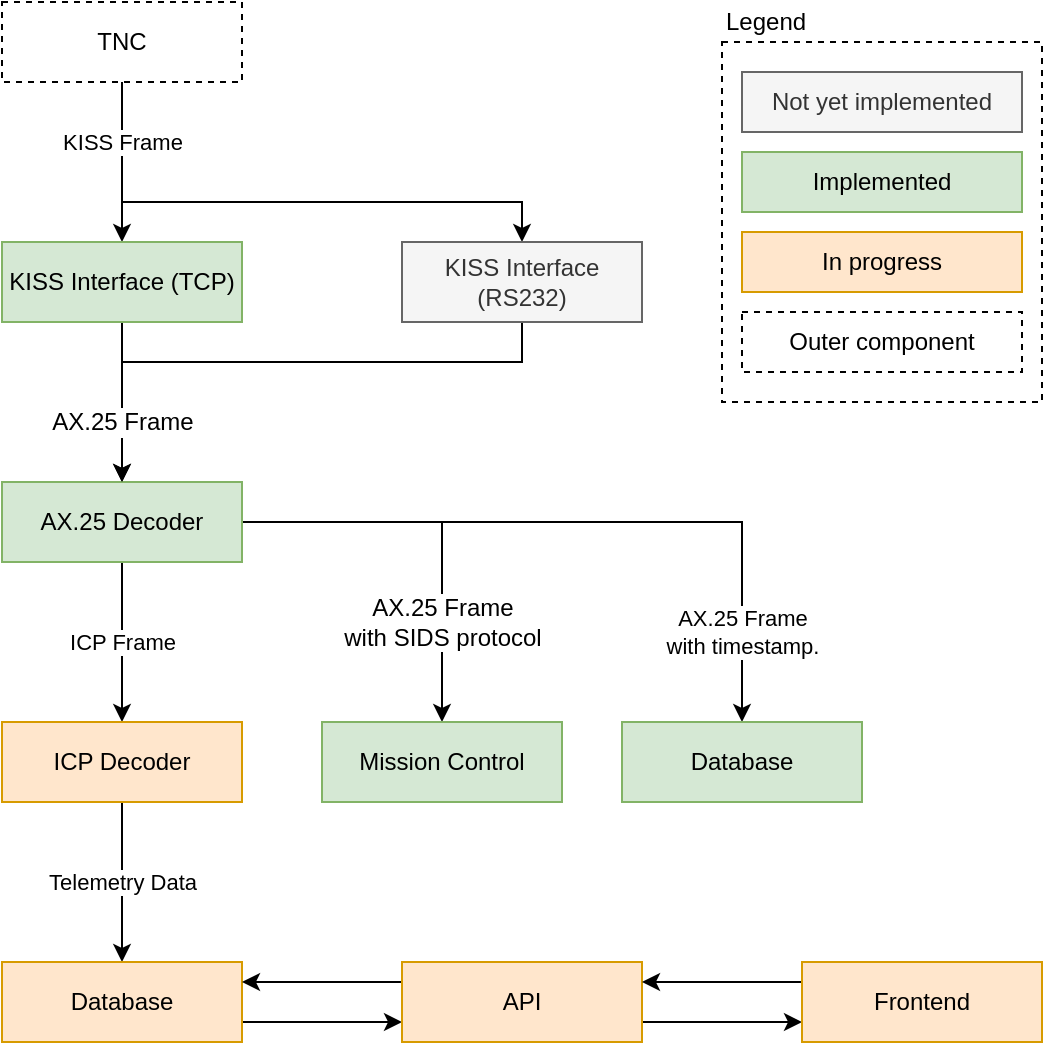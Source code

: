 <mxfile version="12.3.2" type="device" pages="3"><diagram id="upynwrqtUU4IqvPV7B7y" name="Page-1"><mxGraphModel dx="2062" dy="1182" grid="1" gridSize="10" guides="1" tooltips="1" connect="1" arrows="1" fold="1" page="1" pageScale="1" pageWidth="850" pageHeight="1100" math="0" shadow="0"><root><mxCell id="0"/><mxCell id="1" parent="0"/><mxCell id="DJDqklkBuW6XPj0T5VGV-36" value="" style="rounded=0;whiteSpace=wrap;html=1;fillColor=none;dashed=1;" parent="1" vertex="1"><mxGeometry x="400" y="60" width="160" height="180" as="geometry"/></mxCell><mxCell id="DJDqklkBuW6XPj0T5VGV-11" value="" style="edgeStyle=orthogonalEdgeStyle;rounded=0;orthogonalLoop=1;jettySize=auto;html=1;" parent="1" source="DJDqklkBuW6XPj0T5VGV-4" target="DJDqklkBuW6XPj0T5VGV-10" edge="1"><mxGeometry relative="1" as="geometry"/></mxCell><mxCell id="DJDqklkBuW6XPj0T5VGV-21" value="KISS Frame" style="edgeStyle=orthogonalEdgeStyle;rounded=0;orthogonalLoop=1;jettySize=auto;html=1;entryX=0.5;entryY=0;entryDx=0;entryDy=0;" parent="1" source="DJDqklkBuW6XPj0T5VGV-4" target="DJDqklkBuW6XPj0T5VGV-18" edge="1"><mxGeometry x="-0.786" relative="1" as="geometry"><Array as="points"><mxPoint x="100" y="140"/><mxPoint x="300" y="140"/></Array><mxPoint as="offset"/></mxGeometry></mxCell><mxCell id="DJDqklkBuW6XPj0T5VGV-4" value="TNC" style="rounded=0;whiteSpace=wrap;html=1;dashed=1;" parent="1" vertex="1"><mxGeometry x="40" y="40" width="120" height="40" as="geometry"/></mxCell><mxCell id="DJDqklkBuW6XPj0T5VGV-13" value="" style="edgeStyle=orthogonalEdgeStyle;rounded=0;orthogonalLoop=1;jettySize=auto;html=1;" parent="1" source="DJDqklkBuW6XPj0T5VGV-10" target="DJDqklkBuW6XPj0T5VGV-12" edge="1"><mxGeometry relative="1" as="geometry"/></mxCell><mxCell id="DJDqklkBuW6XPj0T5VGV-10" value="KISS Interface (TCP)" style="rounded=0;whiteSpace=wrap;html=1;fillColor=#d5e8d4;strokeColor=#82b366;" parent="1" vertex="1"><mxGeometry x="40" y="160" width="120" height="40" as="geometry"/></mxCell><mxCell id="DJDqklkBuW6XPj0T5VGV-15" value="ICP Frame" style="edgeStyle=orthogonalEdgeStyle;rounded=0;orthogonalLoop=1;jettySize=auto;html=1;" parent="1" source="DJDqklkBuW6XPj0T5VGV-12" target="DJDqklkBuW6XPj0T5VGV-14" edge="1"><mxGeometry relative="1" as="geometry"/></mxCell><mxCell id="DJDqklkBuW6XPj0T5VGV-20" value="" style="edgeStyle=orthogonalEdgeStyle;rounded=0;orthogonalLoop=1;jettySize=auto;html=1;" parent="1" source="DJDqklkBuW6XPj0T5VGV-12" target="DJDqklkBuW6XPj0T5VGV-19" edge="1"><mxGeometry relative="1" as="geometry"/></mxCell><mxCell id="DJDqklkBuW6XPj0T5VGV-25" value="AX.25 Frame &lt;br&gt;with SIDS protocol" style="text;html=1;resizable=0;points=[];align=center;verticalAlign=middle;labelBackgroundColor=#ffffff;" parent="DJDqklkBuW6XPj0T5VGV-20" vertex="1" connectable="0"><mxGeometry x="-0.325" relative="1" as="geometry"><mxPoint x="32" y="50" as="offset"/></mxGeometry></mxCell><mxCell id="DJDqklkBuW6XPj0T5VGV-30" value="AX.25 Frame &lt;br&gt;with timestamp." style="edgeStyle=orthogonalEdgeStyle;rounded=0;orthogonalLoop=1;jettySize=auto;html=1;entryX=0.5;entryY=0;entryDx=0;entryDy=0;" parent="1" source="DJDqklkBuW6XPj0T5VGV-12" target="DJDqklkBuW6XPj0T5VGV-31" edge="1"><mxGeometry x="0.744" relative="1" as="geometry"><mxPoint x="450" y="400" as="targetPoint"/><Array as="points"><mxPoint x="410" y="300"/></Array><mxPoint as="offset"/></mxGeometry></mxCell><mxCell id="DJDqklkBuW6XPj0T5VGV-12" value="AX.25 Decoder" style="rounded=0;whiteSpace=wrap;html=1;fillColor=#d5e8d4;strokeColor=#82b366;" parent="1" vertex="1"><mxGeometry x="40" y="280" width="120" height="40" as="geometry"/></mxCell><mxCell id="DJDqklkBuW6XPj0T5VGV-19" value="Mission Control" style="rounded=0;whiteSpace=wrap;html=1;fillColor=#d5e8d4;strokeColor=#82b366;" parent="1" vertex="1"><mxGeometry x="200" y="400" width="120" height="40" as="geometry"/></mxCell><mxCell id="DJDqklkBuW6XPj0T5VGV-17" value="Telemetry Data" style="edgeStyle=orthogonalEdgeStyle;rounded=0;orthogonalLoop=1;jettySize=auto;html=1;" parent="1" source="DJDqklkBuW6XPj0T5VGV-14" target="DJDqklkBuW6XPj0T5VGV-16" edge="1"><mxGeometry relative="1" as="geometry"/></mxCell><mxCell id="DJDqklkBuW6XPj0T5VGV-14" value="ICP Decoder" style="rounded=0;whiteSpace=wrap;html=1;fillColor=#ffe6cc;strokeColor=#d79b00;" parent="1" vertex="1"><mxGeometry x="40" y="400" width="120" height="40" as="geometry"/></mxCell><mxCell id="DJDqklkBuW6XPj0T5VGV-40" style="edgeStyle=orthogonalEdgeStyle;rounded=0;orthogonalLoop=1;jettySize=auto;html=1;entryX=0;entryY=0.75;entryDx=0;entryDy=0;exitX=1;exitY=0.75;exitDx=0;exitDy=0;" parent="1" source="DJDqklkBuW6XPj0T5VGV-16" target="DJDqklkBuW6XPj0T5VGV-38" edge="1"><mxGeometry relative="1" as="geometry"/></mxCell><mxCell id="DJDqklkBuW6XPj0T5VGV-16" value="Database" style="rounded=0;whiteSpace=wrap;html=1;fillColor=#ffe6cc;strokeColor=#d79b00;" parent="1" vertex="1"><mxGeometry x="40" y="520" width="120" height="40" as="geometry"/></mxCell><mxCell id="DJDqklkBuW6XPj0T5VGV-22" style="edgeStyle=orthogonalEdgeStyle;rounded=0;orthogonalLoop=1;jettySize=auto;html=1;entryX=0.5;entryY=0;entryDx=0;entryDy=0;" parent="1" source="DJDqklkBuW6XPj0T5VGV-18" target="DJDqklkBuW6XPj0T5VGV-12" edge="1"><mxGeometry relative="1" as="geometry"><Array as="points"><mxPoint x="300" y="220"/><mxPoint x="100" y="220"/></Array></mxGeometry></mxCell><mxCell id="DJDqklkBuW6XPj0T5VGV-24" value="AX.25 Frame" style="text;html=1;resizable=0;points=[];align=center;verticalAlign=middle;labelBackgroundColor=#ffffff;" parent="DJDqklkBuW6XPj0T5VGV-22" vertex="1" connectable="0"><mxGeometry x="0.071" y="5" relative="1" as="geometry"><mxPoint x="-70" y="25" as="offset"/></mxGeometry></mxCell><mxCell id="DJDqklkBuW6XPj0T5VGV-18" value="KISS Interface (RS232)" style="rounded=0;whiteSpace=wrap;html=1;fillColor=#f5f5f5;strokeColor=#666666;fontColor=#333333;" parent="1" vertex="1"><mxGeometry x="240" y="160" width="120" height="40" as="geometry"/></mxCell><mxCell id="DJDqklkBuW6XPj0T5VGV-26" value="Not yet implemented" style="rounded=0;whiteSpace=wrap;html=1;fillColor=#f5f5f5;strokeColor=#666666;fontColor=#333333;" parent="1" vertex="1"><mxGeometry x="410" y="75" width="140" height="30" as="geometry"/></mxCell><mxCell id="DJDqklkBuW6XPj0T5VGV-27" value="Implemented" style="rounded=0;whiteSpace=wrap;html=1;fillColor=#d5e8d4;strokeColor=#82b366;" parent="1" vertex="1"><mxGeometry x="410" y="115" width="140" height="30" as="geometry"/></mxCell><mxCell id="DJDqklkBuW6XPj0T5VGV-28" value="In progress" style="rounded=0;whiteSpace=wrap;html=1;fillColor=#ffe6cc;strokeColor=#d79b00;" parent="1" vertex="1"><mxGeometry x="410" y="155" width="140" height="30" as="geometry"/></mxCell><mxCell id="DJDqklkBuW6XPj0T5VGV-29" value="Outer component" style="rounded=0;whiteSpace=wrap;html=1;dashed=1;" parent="1" vertex="1"><mxGeometry x="410" y="195" width="140" height="30" as="geometry"/></mxCell><mxCell id="DJDqklkBuW6XPj0T5VGV-31" value="Database" style="rounded=0;whiteSpace=wrap;html=1;fillColor=#d5e8d4;strokeColor=#82b366;" parent="1" vertex="1"><mxGeometry x="350" y="400" width="120" height="40" as="geometry"/></mxCell><mxCell id="DJDqklkBuW6XPj0T5VGV-37" value="Legend" style="text;html=1;resizable=0;points=[];autosize=1;align=left;verticalAlign=top;spacingTop=-4;" parent="1" vertex="1"><mxGeometry x="400" y="40" width="60" height="20" as="geometry"/></mxCell><mxCell id="DJDqklkBuW6XPj0T5VGV-39" style="edgeStyle=orthogonalEdgeStyle;rounded=0;orthogonalLoop=1;jettySize=auto;html=1;entryX=1;entryY=0.25;entryDx=0;entryDy=0;exitX=0;exitY=0.25;exitDx=0;exitDy=0;" parent="1" source="DJDqklkBuW6XPj0T5VGV-38" target="DJDqklkBuW6XPj0T5VGV-16" edge="1"><mxGeometry relative="1" as="geometry"><Array as="points"><mxPoint x="230" y="530"/><mxPoint x="230" y="530"/></Array></mxGeometry></mxCell><mxCell id="DJDqklkBuW6XPj0T5VGV-49" style="edgeStyle=orthogonalEdgeStyle;rounded=0;orthogonalLoop=1;jettySize=auto;html=1;entryX=0;entryY=0.75;entryDx=0;entryDy=0;exitX=1;exitY=0.75;exitDx=0;exitDy=0;" parent="1" source="DJDqklkBuW6XPj0T5VGV-38" target="DJDqklkBuW6XPj0T5VGV-50" edge="1"><mxGeometry relative="1" as="geometry"><mxPoint x="440" y="540" as="targetPoint"/><Array as="points"/></mxGeometry></mxCell><mxCell id="DJDqklkBuW6XPj0T5VGV-38" value="API" style="rounded=0;whiteSpace=wrap;html=1;strokeColor=#d79b00;fillColor=#ffe6cc;" parent="1" vertex="1"><mxGeometry x="240" y="520" width="120" height="40" as="geometry"/></mxCell><mxCell id="DJDqklkBuW6XPj0T5VGV-51" style="edgeStyle=orthogonalEdgeStyle;rounded=0;orthogonalLoop=1;jettySize=auto;html=1;entryX=1;entryY=0.25;entryDx=0;entryDy=0;exitX=0;exitY=0.25;exitDx=0;exitDy=0;" parent="1" source="DJDqklkBuW6XPj0T5VGV-50" target="DJDqklkBuW6XPj0T5VGV-38" edge="1"><mxGeometry relative="1" as="geometry"/></mxCell><mxCell id="DJDqklkBuW6XPj0T5VGV-50" value="Frontend" style="rounded=0;whiteSpace=wrap;html=1;strokeColor=#d79b00;fillColor=#ffe6cc;" parent="1" vertex="1"><mxGeometry x="440" y="520" width="120" height="40" as="geometry"/></mxCell></root></mxGraphModel></diagram><diagram id="spXBIdpk22MLl0HCHsS9" name="Component Diagram"><mxGraphModel dx="1718" dy="985" grid="1" gridSize="10" guides="1" tooltips="1" connect="1" arrows="1" fold="1" page="1" pageScale="1" pageWidth="850" pageHeight="1100" math="0" shadow="0"><root><mxCell id="rTB7rtuLCxLa-3JhtDpX-0"/><mxCell id="rTB7rtuLCxLa-3JhtDpX-1" parent="rTB7rtuLCxLa-3JhtDpX-0"/><mxCell id="rTB7rtuLCxLa-3JhtDpX-11" style="edgeStyle=orthogonalEdgeStyle;rounded=0;orthogonalLoop=1;jettySize=auto;html=1;entryX=0.5;entryY=0;entryDx=0;entryDy=0;" edge="1" parent="rTB7rtuLCxLa-3JhtDpX-1" source="rTB7rtuLCxLa-3JhtDpX-2" target="rTB7rtuLCxLa-3JhtDpX-3"><mxGeometry relative="1" as="geometry"/></mxCell><mxCell id="rTB7rtuLCxLa-3JhtDpX-2" value="&lt;font style=&quot;font-size: 18px&quot;&gt;TNC&lt;/font&gt;" style="rounded=0;whiteSpace=wrap;html=1;fillColor=#f5f5f5;strokeColor=#666666;fontColor=#333333;" vertex="1" parent="rTB7rtuLCxLa-3JhtDpX-1"><mxGeometry x="100" y="40" width="120" height="40" as="geometry"/></mxCell><mxCell id="rTB7rtuLCxLa-3JhtDpX-6" value="" style="edgeStyle=orthogonalEdgeStyle;rounded=0;orthogonalLoop=1;jettySize=auto;html=1;" edge="1" parent="rTB7rtuLCxLa-3JhtDpX-1" source="rTB7rtuLCxLa-3JhtDpX-3" target="rTB7rtuLCxLa-3JhtDpX-5"><mxGeometry relative="1" as="geometry"/></mxCell><mxCell id="rTB7rtuLCxLa-3JhtDpX-3" value="&lt;font style=&quot;font-size: 18px&quot;&gt;TCPKISS&lt;/font&gt;" style="rounded=0;whiteSpace=wrap;html=1;fillColor=#dae8fc;strokeColor=#6c8ebf;" vertex="1" parent="rTB7rtuLCxLa-3JhtDpX-1"><mxGeometry x="100" y="160" width="120" height="40" as="geometry"/></mxCell><mxCell id="rTB7rtuLCxLa-3JhtDpX-8" value="" style="edgeStyle=orthogonalEdgeStyle;rounded=0;orthogonalLoop=1;jettySize=auto;html=1;" edge="1" parent="rTB7rtuLCxLa-3JhtDpX-1" source="rTB7rtuLCxLa-3JhtDpX-5" target="rTB7rtuLCxLa-3JhtDpX-7"><mxGeometry relative="1" as="geometry"/></mxCell><mxCell id="rTB7rtuLCxLa-3JhtDpX-10" value="" style="edgeStyle=orthogonalEdgeStyle;rounded=0;orthogonalLoop=1;jettySize=auto;html=1;" edge="1" parent="rTB7rtuLCxLa-3JhtDpX-1" source="rTB7rtuLCxLa-3JhtDpX-5" target="rTB7rtuLCxLa-3JhtDpX-9"><mxGeometry relative="1" as="geometry"/></mxCell><mxCell id="rTB7rtuLCxLa-3JhtDpX-5" value="&lt;span style=&quot;font-size: 18px&quot;&gt;AX LISTENER&lt;/span&gt;" style="rounded=0;whiteSpace=wrap;html=1;fillColor=#dae8fc;strokeColor=#6c8ebf;" vertex="1" parent="rTB7rtuLCxLa-3JhtDpX-1"><mxGeometry x="90" y="280" width="140" height="50" as="geometry"/></mxCell><mxCell id="rTB7rtuLCxLa-3JhtDpX-13" value="" style="edgeStyle=orthogonalEdgeStyle;rounded=0;orthogonalLoop=1;jettySize=auto;html=1;" edge="1" parent="rTB7rtuLCxLa-3JhtDpX-1" source="rTB7rtuLCxLa-3JhtDpX-9" target="rTB7rtuLCxLa-3JhtDpX-12"><mxGeometry relative="1" as="geometry"/></mxCell><mxCell id="rTB7rtuLCxLa-3JhtDpX-9" value="&lt;span style=&quot;font-size: 18px&quot;&gt;TELEMETRY DECODER&lt;/span&gt;" style="rounded=0;whiteSpace=wrap;html=1;fillColor=#dae8fc;strokeColor=#6c8ebf;" vertex="1" parent="rTB7rtuLCxLa-3JhtDpX-1"><mxGeometry x="170" y="410" width="140" height="60" as="geometry"/></mxCell><mxCell id="rTB7rtuLCxLa-3JhtDpX-15" value="" style="edgeStyle=orthogonalEdgeStyle;rounded=0;orthogonalLoop=1;jettySize=auto;html=1;entryX=0.5;entryY=0;entryDx=0;entryDy=0;" edge="1" parent="rTB7rtuLCxLa-3JhtDpX-1" source="rTB7rtuLCxLa-3JhtDpX-12" target="rTB7rtuLCxLa-3JhtDpX-16"><mxGeometry relative="1" as="geometry"><mxPoint x="427.5" y="520" as="targetPoint"/></mxGeometry></mxCell><mxCell id="ULBVlWWCcVQumwpbFCiJ-15" style="edgeStyle=orthogonalEdgeStyle;rounded=0;orthogonalLoop=1;jettySize=auto;html=1;entryX=0.5;entryY=1;entryDx=0;entryDy=0;endArrow=block;endFill=1;exitX=0.5;exitY=0;exitDx=0;exitDy=0;" edge="1" parent="rTB7rtuLCxLa-3JhtDpX-1" source="rTB7rtuLCxLa-3JhtDpX-12" target="ULBVlWWCcVQumwpbFCiJ-2"><mxGeometry relative="1" as="geometry"><Array as="points"><mxPoint x="428" y="330"/><mxPoint x="358" y="330"/></Array></mxGeometry></mxCell><mxCell id="rTB7rtuLCxLa-3JhtDpX-12" value="&lt;span style=&quot;font-size: 18px&quot;&gt;DATABASE INTERFACE&lt;/span&gt;" style="rounded=0;whiteSpace=wrap;html=1;fillColor=#dae8fc;strokeColor=#6c8ebf;" vertex="1" parent="rTB7rtuLCxLa-3JhtDpX-1"><mxGeometry x="357.5" y="410" width="140" height="60" as="geometry"/></mxCell><mxCell id="ULBVlWWCcVQumwpbFCiJ-13" value="" style="edgeStyle=orthogonalEdgeStyle;rounded=0;orthogonalLoop=1;jettySize=auto;html=1;endArrow=block;endFill=1;entryX=0;entryY=0.5;entryDx=0;entryDy=0;exitX=0.5;exitY=1;exitDx=0;exitDy=0;" edge="1" parent="rTB7rtuLCxLa-3JhtDpX-1" source="rTB7rtuLCxLa-3JhtDpX-7" target="ULBVlWWCcVQumwpbFCiJ-12"><mxGeometry relative="1" as="geometry"/></mxCell><mxCell id="rTB7rtuLCxLa-3JhtDpX-7" value="&lt;span style=&quot;font-size: 18px&quot;&gt;SIDS RELAY&lt;/span&gt;" style="rounded=0;whiteSpace=wrap;html=1;fillColor=#dae8fc;strokeColor=#6c8ebf;" vertex="1" parent="rTB7rtuLCxLa-3JhtDpX-1"><mxGeometry x="10" y="410" width="140" height="60" as="geometry"/></mxCell><mxCell id="ULBVlWWCcVQumwpbFCiJ-18" style="edgeStyle=orthogonalEdgeStyle;rounded=0;orthogonalLoop=1;jettySize=auto;html=1;entryX=0.5;entryY=1;entryDx=0;entryDy=0;endArrow=block;endFill=1;" edge="1" parent="rTB7rtuLCxLa-3JhtDpX-1" source="ULBVlWWCcVQumwpbFCiJ-12" target="ULBVlWWCcVQumwpbFCiJ-16"><mxGeometry relative="1" as="geometry"/></mxCell><mxCell id="ULBVlWWCcVQumwpbFCiJ-12" value="&lt;span style=&quot;font-size: 18px&quot;&gt;MCS&lt;br&gt;&lt;/span&gt;" style="rounded=0;whiteSpace=wrap;html=1;fillColor=#f5f5f5;strokeColor=#666666;fontColor=#333333;" vertex="1" parent="rTB7rtuLCxLa-3JhtDpX-1"><mxGeometry x="165" y="630" width="140" height="60" as="geometry"/></mxCell><mxCell id="rTB7rtuLCxLa-3JhtDpX-16" value="SQLITE 3" style="shape=datastore;whiteSpace=wrap;html=1;fillColor=#f5f5f5;strokeColor=#000000;fontColor=#000000;" vertex="1" parent="rTB7rtuLCxLa-3JhtDpX-1"><mxGeometry x="397.5" y="510" width="60" height="80" as="geometry"/></mxCell><mxCell id="ULBVlWWCcVQumwpbFCiJ-3" style="edgeStyle=orthogonalEdgeStyle;rounded=0;orthogonalLoop=1;jettySize=auto;html=1;entryX=0.5;entryY=0;entryDx=0;entryDy=0;endArrow=none;endFill=0;" edge="1" parent="rTB7rtuLCxLa-3JhtDpX-1" source="ULBVlWWCcVQumwpbFCiJ-0" target="ULBVlWWCcVQumwpbFCiJ-2"><mxGeometry relative="1" as="geometry"/></mxCell><mxCell id="ULBVlWWCcVQumwpbFCiJ-0" value="&lt;span style=&quot;font-size: 18px&quot;&gt;FLASK&lt;/span&gt;" style="rounded=0;whiteSpace=wrap;html=1;fillColor=#dae8fc;strokeColor=#6c8ebf;" vertex="1" parent="rTB7rtuLCxLa-3JhtDpX-1"><mxGeometry x="305" y="105" width="105" height="40" as="geometry"/></mxCell><mxCell id="ULBVlWWCcVQumwpbFCiJ-4" style="edgeStyle=orthogonalEdgeStyle;rounded=0;orthogonalLoop=1;jettySize=auto;html=1;entryX=1;entryY=0.5;entryDx=0;entryDy=0;endArrow=none;endFill=0;" edge="1" parent="rTB7rtuLCxLa-3JhtDpX-1" source="ULBVlWWCcVQumwpbFCiJ-1" target="ULBVlWWCcVQumwpbFCiJ-0"><mxGeometry relative="1" as="geometry"/></mxCell><mxCell id="ULBVlWWCcVQumwpbFCiJ-5" value="" style="edgeStyle=orthogonalEdgeStyle;rounded=0;orthogonalLoop=1;jettySize=auto;html=1;endArrow=none;endFill=0;" edge="1" parent="rTB7rtuLCxLa-3JhtDpX-1" source="ULBVlWWCcVQumwpbFCiJ-1" target="ULBVlWWCcVQumwpbFCiJ-0"><mxGeometry relative="1" as="geometry"/></mxCell><mxCell id="ULBVlWWCcVQumwpbFCiJ-7" style="edgeStyle=orthogonalEdgeStyle;rounded=0;orthogonalLoop=1;jettySize=auto;html=1;entryX=0.5;entryY=0;entryDx=0;entryDy=0;endArrow=block;endFill=1;" edge="1" parent="rTB7rtuLCxLa-3JhtDpX-1" source="ULBVlWWCcVQumwpbFCiJ-1" target="ULBVlWWCcVQumwpbFCiJ-6"><mxGeometry relative="1" as="geometry"/></mxCell><mxCell id="ULBVlWWCcVQumwpbFCiJ-1" value="&lt;font style=&quot;font-size: 18px&quot;&gt;STATIC FRONTEND&lt;/font&gt;" style="rounded=0;whiteSpace=wrap;html=1;fillColor=#dae8fc;strokeColor=#6c8ebf;" vertex="1" parent="rTB7rtuLCxLa-3JhtDpX-1"><mxGeometry x="465" y="100" width="140" height="50" as="geometry"/></mxCell><mxCell id="ULBVlWWCcVQumwpbFCiJ-10" style="edgeStyle=orthogonalEdgeStyle;rounded=0;orthogonalLoop=1;jettySize=auto;html=1;entryX=0;entryY=0.75;entryDx=0;entryDy=0;endArrow=block;endFill=1;exitX=1;exitY=0.75;exitDx=0;exitDy=0;" edge="1" parent="rTB7rtuLCxLa-3JhtDpX-1" source="ULBVlWWCcVQumwpbFCiJ-2" target="ULBVlWWCcVQumwpbFCiJ-6"><mxGeometry relative="1" as="geometry"/></mxCell><mxCell id="ULBVlWWCcVQumwpbFCiJ-14" style="edgeStyle=orthogonalEdgeStyle;rounded=0;orthogonalLoop=1;jettySize=auto;html=1;entryX=0.25;entryY=0;entryDx=0;entryDy=0;endArrow=block;endFill=1;dashed=1;exitX=0.25;exitY=1;exitDx=0;exitDy=0;" edge="1" parent="rTB7rtuLCxLa-3JhtDpX-1" source="ULBVlWWCcVQumwpbFCiJ-2" target="rTB7rtuLCxLa-3JhtDpX-12"><mxGeometry relative="1" as="geometry"><Array as="points"><mxPoint x="329" y="360"/><mxPoint x="392" y="360"/></Array></mxGeometry></mxCell><mxCell id="ULBVlWWCcVQumwpbFCiJ-17" style="edgeStyle=orthogonalEdgeStyle;rounded=0;orthogonalLoop=1;jettySize=auto;html=1;entryX=0.5;entryY=0;entryDx=0;entryDy=0;dashed=1;endArrow=block;endFill=1;" edge="1" parent="rTB7rtuLCxLa-3JhtDpX-1" source="ULBVlWWCcVQumwpbFCiJ-2" target="ULBVlWWCcVQumwpbFCiJ-16"><mxGeometry relative="1" as="geometry"><Array as="points"><mxPoint x="390" y="310"/><mxPoint x="575" y="310"/></Array></mxGeometry></mxCell><mxCell id="ULBVlWWCcVQumwpbFCiJ-2" value="&lt;font style=&quot;font-size: 18px&quot;&gt;API&lt;/font&gt;" style="rounded=0;whiteSpace=wrap;html=1;fillColor=#dae8fc;strokeColor=#6c8ebf;" vertex="1" parent="rTB7rtuLCxLa-3JhtDpX-1"><mxGeometry x="300" y="200" width="115" height="50" as="geometry"/></mxCell><mxCell id="ULBVlWWCcVQumwpbFCiJ-8" style="edgeStyle=orthogonalEdgeStyle;rounded=0;orthogonalLoop=1;jettySize=auto;html=1;entryX=1;entryY=0.25;entryDx=0;entryDy=0;endArrow=block;endFill=1;exitX=0;exitY=0.25;exitDx=0;exitDy=0;dashed=1;" edge="1" parent="rTB7rtuLCxLa-3JhtDpX-1" source="ULBVlWWCcVQumwpbFCiJ-6" target="ULBVlWWCcVQumwpbFCiJ-2"><mxGeometry relative="1" as="geometry"/></mxCell><mxCell id="ULBVlWWCcVQumwpbFCiJ-6" value="&lt;font style=&quot;font-size: 18px&quot;&gt;BROWSER&lt;/font&gt;" style="rounded=0;whiteSpace=wrap;html=1;fillColor=#f5f5f5;strokeColor=#666666;fontColor=#333333;" vertex="1" parent="rTB7rtuLCxLa-3JhtDpX-1"><mxGeometry x="465" y="200" width="140" height="50" as="geometry"/></mxCell><mxCell id="ULBVlWWCcVQumwpbFCiJ-16" value="&lt;span style=&quot;font-size: 18px&quot;&gt;CONF&lt;br&gt;UPDATER&lt;br&gt;&lt;/span&gt;" style="rounded=0;whiteSpace=wrap;html=1;fillColor=#dae8fc;strokeColor=#6c8ebf;" vertex="1" parent="rTB7rtuLCxLa-3JhtDpX-1"><mxGeometry x="520" y="410" width="110" height="60" as="geometry"/></mxCell></root></mxGraphModel></diagram><diagram id="LH4y_r-lxSJlBFLn0G12" name="Page-3"><mxGraphModel dx="2062" dy="1182" grid="1" gridSize="10" guides="1" tooltips="1" connect="1" arrows="1" fold="1" page="1" pageScale="1" pageWidth="850" pageHeight="1100" math="0" shadow="0"><root><mxCell id="2-JV_tT6_u-CFrUkaBvn-0"/><mxCell id="2-JV_tT6_u-CFrUkaBvn-1" parent="2-JV_tT6_u-CFrUkaBvn-0"/><mxCell id="2-JV_tT6_u-CFrUkaBvn-2" value="" style="rounded=0;whiteSpace=wrap;html=1;fillColor=none;dashed=1;strokeColor=#3333FF;" vertex="1" parent="2-JV_tT6_u-CFrUkaBvn-1"><mxGeometry x="20" y="400" width="890" height="360" as="geometry"/></mxCell><mxCell id="2-JV_tT6_u-CFrUkaBvn-3" value="" style="rounded=0;whiteSpace=wrap;html=1;fillColor=none;dashed=1;strokeColor=#208523;" vertex="1" parent="2-JV_tT6_u-CFrUkaBvn-1"><mxGeometry x="440" y="505" width="450" height="235" as="geometry"/></mxCell><mxCell id="2-JV_tT6_u-CFrUkaBvn-4" style="edgeStyle=orthogonalEdgeStyle;rounded=0;orthogonalLoop=1;jettySize=auto;html=1;dashed=1;entryX=0.5;entryY=0;entryDx=0;entryDy=0;" edge="1" parent="2-JV_tT6_u-CFrUkaBvn-1" source="2-JV_tT6_u-CFrUkaBvn-6" target="2-JV_tT6_u-CFrUkaBvn-11"><mxGeometry relative="1" as="geometry"><mxPoint x="255" y="320" as="targetPoint"/></mxGeometry></mxCell><mxCell id="2-JV_tT6_u-CFrUkaBvn-5" value="Radio Signal&lt;br&gt;437.505MHz&lt;br&gt;(AX.25 frame)" style="text;html=1;resizable=0;points=[];align=center;verticalAlign=middle;labelBackgroundColor=#ffffff;" vertex="1" connectable="0" parent="2-JV_tT6_u-CFrUkaBvn-4"><mxGeometry x="-0.171" y="1" relative="1" as="geometry"><mxPoint as="offset"/></mxGeometry></mxCell><mxCell id="2-JV_tT6_u-CFrUkaBvn-6" value="ESTCube-2" style="rounded=0;whiteSpace=wrap;html=1;" vertex="1" parent="2-JV_tT6_u-CFrUkaBvn-1"><mxGeometry x="200" y="90" width="110" height="30" as="geometry"/></mxCell><mxCell id="2-JV_tT6_u-CFrUkaBvn-7" style="edgeStyle=elbowEdgeStyle;rounded=0;orthogonalLoop=1;jettySize=auto;html=1;entryX=0;entryY=0.5;entryDx=0;entryDy=0;elbow=vertical;shadow=0;comic=0;fillColor=#f8cecc;strokeColor=#000000;" edge="1" parent="2-JV_tT6_u-CFrUkaBvn-1" source="2-JV_tT6_u-CFrUkaBvn-11" target="2-JV_tT6_u-CFrUkaBvn-14"><mxGeometry relative="1" as="geometry"><mxPoint x="390" y="335" as="targetPoint"/></mxGeometry></mxCell><mxCell id="2-JV_tT6_u-CFrUkaBvn-8" value="Analog signal" style="text;html=1;resizable=0;points=[];align=center;verticalAlign=middle;labelBackgroundColor=#ffffff;" vertex="1" connectable="0" parent="2-JV_tT6_u-CFrUkaBvn-7"><mxGeometry x="-0.2" relative="1" as="geometry"><mxPoint x="13" as="offset"/></mxGeometry></mxCell><mxCell id="2-JV_tT6_u-CFrUkaBvn-9" style="edgeStyle=orthogonalEdgeStyle;rounded=0;jumpStyle=gap;orthogonalLoop=1;jettySize=auto;html=1;entryX=0.479;entryY=0.004;entryDx=0;entryDy=0;entryPerimeter=0;strokeColor=#000000;fontFamily=Helvetica;fontSize=14;" edge="1" parent="2-JV_tT6_u-CFrUkaBvn-1" source="2-JV_tT6_u-CFrUkaBvn-11" target="2-JV_tT6_u-CFrUkaBvn-41"><mxGeometry relative="1" as="geometry"/></mxCell><mxCell id="2-JV_tT6_u-CFrUkaBvn-10" value="Analog signal" style="text;html=1;resizable=0;points=[];align=center;verticalAlign=middle;labelBackgroundColor=#ffffff;fontSize=14;fontFamily=Helvetica;" vertex="1" connectable="0" parent="2-JV_tT6_u-CFrUkaBvn-9"><mxGeometry x="0.219" y="-1" relative="1" as="geometry"><mxPoint x="3.5" y="-5.5" as="offset"/></mxGeometry></mxCell><mxCell id="2-JV_tT6_u-CFrUkaBvn-11" value="Radio Receiver" style="rounded=0;whiteSpace=wrap;html=1;" vertex="1" parent="2-JV_tT6_u-CFrUkaBvn-1"><mxGeometry x="195" y="320" width="120" height="30" as="geometry"/></mxCell><mxCell id="2-JV_tT6_u-CFrUkaBvn-12" style="edgeStyle=orthogonalEdgeStyle;rounded=0;orthogonalLoop=1;jettySize=auto;html=1;fillColor=#ffe6cc;strokeColor=#000000;" edge="1" parent="2-JV_tT6_u-CFrUkaBvn-1" source="2-JV_tT6_u-CFrUkaBvn-14" target="2-JV_tT6_u-CFrUkaBvn-43"><mxGeometry relative="1" as="geometry"/></mxCell><mxCell id="2-JV_tT6_u-CFrUkaBvn-13" value="KISS through RS232" style="text;html=1;resizable=0;points=[];align=center;verticalAlign=middle;labelBackgroundColor=#ffffff;direction=south;" vertex="1" connectable="0" parent="2-JV_tT6_u-CFrUkaBvn-12"><mxGeometry x="-0.3" y="-2" relative="1" as="geometry"><mxPoint x="2" y="7" as="offset"/></mxGeometry></mxCell><mxCell id="2-JV_tT6_u-CFrUkaBvn-14" value="HW TNC" style="rounded=0;whiteSpace=wrap;html=1;" vertex="1" parent="2-JV_tT6_u-CFrUkaBvn-1"><mxGeometry x="760" y="320" width="120" height="30" as="geometry"/></mxCell><mxCell id="2-JV_tT6_u-CFrUkaBvn-15" value="AGW" style="edgeStyle=orthogonalEdgeStyle;rounded=0;orthogonalLoop=1;jettySize=auto;html=1;strokeColor=#557096;" edge="1" parent="2-JV_tT6_u-CFrUkaBvn-1" source="2-JV_tT6_u-CFrUkaBvn-17" target="2-JV_tT6_u-CFrUkaBvn-22"><mxGeometry relative="1" as="geometry"><Array as="points"><mxPoint x="650" y="470"/><mxPoint x="650" y="470"/></Array></mxGeometry></mxCell><mxCell id="2-JV_tT6_u-CFrUkaBvn-16" value="KISS Frame" style="edgeStyle=orthogonalEdgeStyle;rounded=0;orthogonalLoop=1;jettySize=auto;html=1;entryX=0.082;entryY=0.002;entryDx=0;entryDy=0;entryPerimeter=0;fillColor=#f8cecc;strokeColor=#BD4B00;" edge="1" parent="2-JV_tT6_u-CFrUkaBvn-1" source="2-JV_tT6_u-CFrUkaBvn-17" target="2-JV_tT6_u-CFrUkaBvn-48"><mxGeometry x="0.064" relative="1" as="geometry"><Array as="points"><mxPoint x="690" y="480"/><mxPoint x="770" y="480"/></Array><mxPoint as="offset"/></mxGeometry></mxCell><mxCell id="2-JV_tT6_u-CFrUkaBvn-17" value="TCP/IP" style="rounded=0;whiteSpace=wrap;html=1;" vertex="1" parent="2-JV_tT6_u-CFrUkaBvn-1"><mxGeometry x="590" y="400" width="120" height="30" as="geometry"/></mxCell><mxCell id="2-JV_tT6_u-CFrUkaBvn-18" value="" style="edgeStyle=orthogonalEdgeStyle;rounded=0;orthogonalLoop=1;jettySize=auto;html=1;" edge="1" parent="2-JV_tT6_u-CFrUkaBvn-1" source="2-JV_tT6_u-CFrUkaBvn-22" target="2-JV_tT6_u-CFrUkaBvn-25"><mxGeometry relative="1" as="geometry"><Array as="points"><mxPoint x="650" y="570"/><mxPoint x="760" y="570"/></Array></mxGeometry></mxCell><mxCell id="2-JV_tT6_u-CFrUkaBvn-19" value="AX.25 Frame" style="text;html=1;resizable=0;points=[];align=center;verticalAlign=middle;labelBackgroundColor=#ffffff;" vertex="1" connectable="0" parent="2-JV_tT6_u-CFrUkaBvn-18"><mxGeometry x="-0.218" y="-4" relative="1" as="geometry"><mxPoint x="18.5" y="76" as="offset"/></mxGeometry></mxCell><mxCell id="2-JV_tT6_u-CFrUkaBvn-20" style="edgeStyle=orthogonalEdgeStyle;rounded=0;orthogonalLoop=1;jettySize=auto;html=1;strokeColor=#000000;" edge="1" parent="2-JV_tT6_u-CFrUkaBvn-1" source="2-JV_tT6_u-CFrUkaBvn-22" target="2-JV_tT6_u-CFrUkaBvn-33"><mxGeometry relative="1" as="geometry"/></mxCell><mxCell id="2-JV_tT6_u-CFrUkaBvn-21" value="AX.25 Frame" style="text;html=1;resizable=0;points=[];align=center;verticalAlign=middle;labelBackgroundColor=#ffffff;" vertex="1" connectable="0" parent="2-JV_tT6_u-CFrUkaBvn-20"><mxGeometry x="0.037" y="23" relative="1" as="geometry"><mxPoint x="-9.5" y="-8" as="offset"/></mxGeometry></mxCell><mxCell id="2-JV_tT6_u-CFrUkaBvn-22" value="AGW Decoder" style="rounded=0;whiteSpace=wrap;html=1;" vertex="1" parent="2-JV_tT6_u-CFrUkaBvn-1"><mxGeometry x="590" y="520" width="120" height="30" as="geometry"/></mxCell><mxCell id="2-JV_tT6_u-CFrUkaBvn-23" value="" style="edgeStyle=orthogonalEdgeStyle;rounded=0;orthogonalLoop=1;jettySize=auto;html=1;" edge="1" parent="2-JV_tT6_u-CFrUkaBvn-1" source="2-JV_tT6_u-CFrUkaBvn-25" target="2-JV_tT6_u-CFrUkaBvn-28"><mxGeometry relative="1" as="geometry"><Array as="points"><mxPoint x="800" y="855"/></Array></mxGeometry></mxCell><mxCell id="2-JV_tT6_u-CFrUkaBvn-24" value="AX.25 Frame&lt;br&gt;with SIDS" style="text;html=1;resizable=0;points=[];align=center;verticalAlign=middle;labelBackgroundColor=#ffffff;" vertex="1" connectable="0" parent="2-JV_tT6_u-CFrUkaBvn-23"><mxGeometry x="-0.691" y="-2" relative="1" as="geometry"><mxPoint x="-98" y="52.5" as="offset"/></mxGeometry></mxCell><mxCell id="2-JV_tT6_u-CFrUkaBvn-25" value="Data Relay" style="rounded=0;whiteSpace=wrap;html=1;" vertex="1" parent="2-JV_tT6_u-CFrUkaBvn-1"><mxGeometry x="740" y="700" width="120" height="30" as="geometry"/></mxCell><mxCell id="2-JV_tT6_u-CFrUkaBvn-26" style="edgeStyle=orthogonalEdgeStyle;rounded=0;orthogonalLoop=1;jettySize=auto;html=1;entryX=0.5;entryY=1;entryDx=0;entryDy=0;" edge="1" parent="2-JV_tT6_u-CFrUkaBvn-1" target="2-JV_tT6_u-CFrUkaBvn-31"><mxGeometry relative="1" as="geometry"><Array as="points"><mxPoint x="510" y="773"/></Array><mxPoint x="509.353" y="828.882" as="sourcePoint"/></mxGeometry></mxCell><mxCell id="2-JV_tT6_u-CFrUkaBvn-27" value="Data Structure&lt;br&gt;Configuration File" style="text;html=1;resizable=0;points=[];align=center;verticalAlign=middle;labelBackgroundColor=#ffffff;" vertex="1" connectable="0" parent="2-JV_tT6_u-CFrUkaBvn-26"><mxGeometry x="0.114" y="-2" relative="1" as="geometry"><mxPoint x="-2" y="24.5" as="offset"/></mxGeometry></mxCell><mxCell id="2-JV_tT6_u-CFrUkaBvn-28" value="Mission Control" style="rounded=0;whiteSpace=wrap;html=1;" vertex="1" parent="2-JV_tT6_u-CFrUkaBvn-1"><mxGeometry x="415" y="830" width="175" height="50" as="geometry"/></mxCell><mxCell id="2-JV_tT6_u-CFrUkaBvn-29" style="edgeStyle=orthogonalEdgeStyle;rounded=0;orthogonalLoop=1;jettySize=auto;html=1;entryX=0.5;entryY=1;entryDx=0;entryDy=0;exitX=0;exitY=0.5;exitDx=0;exitDy=0;" edge="1" parent="2-JV_tT6_u-CFrUkaBvn-1" source="2-JV_tT6_u-CFrUkaBvn-31" target="2-JV_tT6_u-CFrUkaBvn-35"><mxGeometry relative="1" as="geometry"><Array as="points"><mxPoint x="120" y="698"/></Array></mxGeometry></mxCell><mxCell id="2-JV_tT6_u-CFrUkaBvn-30" value="Store decoded data" style="text;html=1;resizable=0;points=[];align=center;verticalAlign=middle;labelBackgroundColor=#ffffff;" vertex="1" connectable="0" parent="2-JV_tT6_u-CFrUkaBvn-29"><mxGeometry x="-0.189" y="-1" relative="1" as="geometry"><mxPoint x="-88.5" y="1" as="offset"/></mxGeometry></mxCell><mxCell id="2-JV_tT6_u-CFrUkaBvn-31" value="ICP Decoder" style="rounded=0;whiteSpace=wrap;html=1;" vertex="1" parent="2-JV_tT6_u-CFrUkaBvn-1"><mxGeometry x="455" y="680" width="108" height="35" as="geometry"/></mxCell><mxCell id="2-JV_tT6_u-CFrUkaBvn-32" value="ICP Frame" style="edgeStyle=orthogonalEdgeStyle;rounded=0;jumpStyle=gap;orthogonalLoop=1;jettySize=auto;html=1;entryX=0.5;entryY=0;entryDx=0;entryDy=0;strokeColor=#000000;" edge="1" parent="2-JV_tT6_u-CFrUkaBvn-1" source="2-JV_tT6_u-CFrUkaBvn-33" target="2-JV_tT6_u-CFrUkaBvn-31"><mxGeometry relative="1" as="geometry"/></mxCell><mxCell id="2-JV_tT6_u-CFrUkaBvn-33" value="AX.25 Decoder" style="rounded=0;whiteSpace=wrap;html=1;" vertex="1" parent="2-JV_tT6_u-CFrUkaBvn-1"><mxGeometry x="455" y="592.5" width="108" height="35" as="geometry"/></mxCell><mxCell id="2-JV_tT6_u-CFrUkaBvn-34" value="Pull data" style="edgeStyle=orthogonalEdgeStyle;rounded=0;orthogonalLoop=1;jettySize=auto;html=1;entryX=0.5;entryY=1;entryDx=0;entryDy=0;" edge="1" parent="2-JV_tT6_u-CFrUkaBvn-1" source="2-JV_tT6_u-CFrUkaBvn-35" target="2-JV_tT6_u-CFrUkaBvn-36"><mxGeometry x="0.005" relative="1" as="geometry"><Array as="points"/><mxPoint as="offset"/></mxGeometry></mxCell><mxCell id="2-JV_tT6_u-CFrUkaBvn-35" value="Database" style="shape=datastore;whiteSpace=wrap;html=1;" vertex="1" parent="2-JV_tT6_u-CFrUkaBvn-1"><mxGeometry x="90" y="550" width="60" height="60" as="geometry"/></mxCell><mxCell id="2-JV_tT6_u-CFrUkaBvn-36" value="React Frontend" style="rounded=0;whiteSpace=wrap;html=1;fillColor=#ffffff;gradientColor=none;" vertex="1" parent="2-JV_tT6_u-CFrUkaBvn-1"><mxGeometry x="60" y="430" width="120" height="60" as="geometry"/></mxCell><mxCell id="2-JV_tT6_u-CFrUkaBvn-37" style="edgeStyle=orthogonalEdgeStyle;rounded=0;orthogonalLoop=1;jettySize=auto;html=1;entryX=0;entryY=0.5;entryDx=0;entryDy=0;fillColor=#dae8fc;strokeColor=#557096;" edge="1" parent="2-JV_tT6_u-CFrUkaBvn-1" source="2-JV_tT6_u-CFrUkaBvn-41" target="2-JV_tT6_u-CFrUkaBvn-17"><mxGeometry relative="1" as="geometry"><Array as="points"><mxPoint x="290" y="415"/></Array></mxGeometry></mxCell><mxCell id="2-JV_tT6_u-CFrUkaBvn-38" value="AGWPE with TCP/IP" style="text;html=1;resizable=0;points=[];align=center;verticalAlign=middle;labelBackgroundColor=#ffffff;" vertex="1" connectable="0" parent="2-JV_tT6_u-CFrUkaBvn-37"><mxGeometry x="0.14" y="-2" relative="1" as="geometry"><mxPoint x="-31.5" y="-2.5" as="offset"/></mxGeometry></mxCell><mxCell id="2-JV_tT6_u-CFrUkaBvn-39" style="edgeStyle=orthogonalEdgeStyle;rounded=0;orthogonalLoop=1;jettySize=auto;html=1;entryX=0.25;entryY=1;entryDx=0;entryDy=0;fillColor=#ffe6cc;strokeColor=#BD4B00;" edge="1" parent="2-JV_tT6_u-CFrUkaBvn-1" source="2-JV_tT6_u-CFrUkaBvn-41" target="2-JV_tT6_u-CFrUkaBvn-17"><mxGeometry relative="1" as="geometry"><Array as="points"><mxPoint x="620" y="450"/></Array></mxGeometry></mxCell><mxCell id="2-JV_tT6_u-CFrUkaBvn-40" value="KISS with TCP/IP" style="text;html=1;resizable=0;points=[];align=center;verticalAlign=middle;labelBackgroundColor=#ffffff;" vertex="1" connectable="0" parent="2-JV_tT6_u-CFrUkaBvn-39"><mxGeometry x="-0.127" y="-2" relative="1" as="geometry"><mxPoint x="27" y="-2" as="offset"/></mxGeometry></mxCell><mxCell id="2-JV_tT6_u-CFrUkaBvn-41" value="SW TNC" style="rounded=0;whiteSpace=wrap;html=1;" vertex="1" parent="2-JV_tT6_u-CFrUkaBvn-1"><mxGeometry x="200" y="400" width="115" height="30" as="geometry"/></mxCell><mxCell id="2-JV_tT6_u-CFrUkaBvn-42" value="KISS Frame" style="edgeStyle=orthogonalEdgeStyle;rounded=0;orthogonalLoop=1;jettySize=auto;html=1;" edge="1" parent="2-JV_tT6_u-CFrUkaBvn-1" source="2-JV_tT6_u-CFrUkaBvn-43" target="2-JV_tT6_u-CFrUkaBvn-48"><mxGeometry x="-0.553" relative="1" as="geometry"><mxPoint as="offset"/></mxGeometry></mxCell><mxCell id="2-JV_tT6_u-CFrUkaBvn-43" value="RS232" style="rounded=0;whiteSpace=wrap;html=1;" vertex="1" parent="2-JV_tT6_u-CFrUkaBvn-1"><mxGeometry x="760" y="400" width="120" height="30" as="geometry"/></mxCell><mxCell id="2-JV_tT6_u-CFrUkaBvn-44" style="edgeStyle=orthogonalEdgeStyle;rounded=0;orthogonalLoop=1;jettySize=auto;html=1;entryX=0.668;entryY=0.007;entryDx=0;entryDy=0;entryPerimeter=0;" edge="1" parent="2-JV_tT6_u-CFrUkaBvn-1" source="2-JV_tT6_u-CFrUkaBvn-48" target="2-JV_tT6_u-CFrUkaBvn-25"><mxGeometry relative="1" as="geometry"><Array as="points"/></mxGeometry></mxCell><mxCell id="2-JV_tT6_u-CFrUkaBvn-45" value="AX.25 Frame" style="text;html=1;resizable=0;points=[];align=center;verticalAlign=middle;labelBackgroundColor=#ffffff;" vertex="1" connectable="0" parent="2-JV_tT6_u-CFrUkaBvn-44"><mxGeometry x="-0.262" y="-3" relative="1" as="geometry"><mxPoint x="23" y="45" as="offset"/></mxGeometry></mxCell><mxCell id="2-JV_tT6_u-CFrUkaBvn-46" style="edgeStyle=orthogonalEdgeStyle;rounded=0;orthogonalLoop=1;jettySize=auto;html=1;entryX=1;entryY=0.5;entryDx=0;entryDy=0;strokeColor=#000000;jumpStyle=gap;" edge="1" parent="2-JV_tT6_u-CFrUkaBvn-1" source="2-JV_tT6_u-CFrUkaBvn-48" target="2-JV_tT6_u-CFrUkaBvn-33"><mxGeometry relative="1" as="geometry"><Array as="points"><mxPoint x="780" y="610"/></Array></mxGeometry></mxCell><mxCell id="2-JV_tT6_u-CFrUkaBvn-47" value="AX.25 Frame" style="text;html=1;resizable=0;points=[];align=center;verticalAlign=middle;labelBackgroundColor=#ffffff;" vertex="1" connectable="0" parent="2-JV_tT6_u-CFrUkaBvn-46"><mxGeometry x="0.363" y="-2" relative="1" as="geometry"><mxPoint as="offset"/></mxGeometry></mxCell><mxCell id="2-JV_tT6_u-CFrUkaBvn-48" value="KISS Decoder" style="rounded=0;whiteSpace=wrap;html=1;" vertex="1" parent="2-JV_tT6_u-CFrUkaBvn-1"><mxGeometry x="760" y="519.5" width="120" height="30" as="geometry"/></mxCell><mxCell id="2-JV_tT6_u-CFrUkaBvn-49" value="" style="edgeStyle=segmentEdgeStyle;endArrow=none;html=1;shadow=0;dashed=1;endFill=0;rounded=0;" edge="1" parent="2-JV_tT6_u-CFrUkaBvn-1"><mxGeometry width="50" height="50" relative="1" as="geometry"><mxPoint x="259.941" y="359.471" as="sourcePoint"/><mxPoint x="330.529" y="333.588" as="targetPoint"/><Array as="points"><mxPoint x="330" y="360"/><mxPoint x="330" y="334"/></Array></mxGeometry></mxCell><mxCell id="2-JV_tT6_u-CFrUkaBvn-50" value="OR" style="text;html=1;resizable=0;points=[];align=center;verticalAlign=middle;labelBackgroundColor=#ffffff;" vertex="1" connectable="0" parent="2-JV_tT6_u-CFrUkaBvn-49"><mxGeometry x="0.353" y="1" relative="1" as="geometry"><mxPoint as="offset"/></mxGeometry></mxCell><mxCell id="2-JV_tT6_u-CFrUkaBvn-51" value="OR" style="edgeStyle=segmentEdgeStyle;endArrow=none;html=1;shadow=0;dashed=1;endFill=0;rounded=0;" edge="1" parent="2-JV_tT6_u-CFrUkaBvn-1"><mxGeometry width="50" height="50" relative="1" as="geometry"><mxPoint x="356.412" y="448.882" as="sourcePoint"/><mxPoint x="356.412" y="413.588" as="targetPoint"/><Array as="points"><mxPoint x="356" y="430"/><mxPoint x="356" y="430"/></Array></mxGeometry></mxCell><mxCell id="2-JV_tT6_u-CFrUkaBvn-52" value="PC" style="text;html=1;strokeColor=none;fillColor=none;align=center;verticalAlign=middle;whiteSpace=wrap;rounded=0;fontSize=14;" vertex="1" parent="2-JV_tT6_u-CFrUkaBvn-1"><mxGeometry x="30" y="380" width="40" height="20" as="geometry"/></mxCell><mxCell id="2-JV_tT6_u-CFrUkaBvn-53" value="Client" style="text;html=1;resizable=0;points=[];autosize=1;align=left;verticalAlign=top;spacingTop=-4;fontSize=14;" vertex="1" parent="2-JV_tT6_u-CFrUkaBvn-1"><mxGeometry x="440" y="485" width="50" height="20" as="geometry"/></mxCell><mxCell id="2-JV_tT6_u-CFrUkaBvn-54" value="ESTCube-2 telemetry decoder and relay - Data flow" style="text;html=1;align=center;verticalAlign=middle;rounded=0;fontSize=16;fontStyle=0;fontFamily=Helvetica;whiteSpace=wrap;labelBackgroundColor=none;" vertex="1" parent="2-JV_tT6_u-CFrUkaBvn-1"><mxGeometry x="220" y="20" width="440" height="43" as="geometry"/></mxCell></root></mxGraphModel></diagram></mxfile>